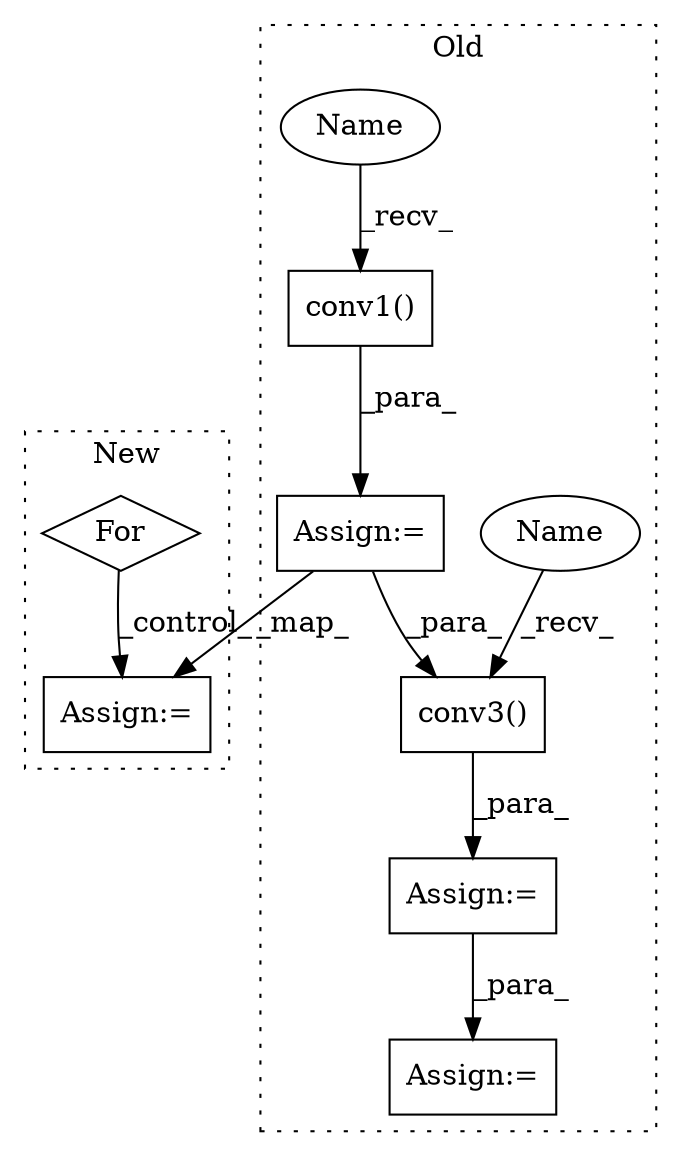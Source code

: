 digraph G {
subgraph cluster0 {
1 [label="conv3()" a="75" s="6718,6736" l="11,1" shape="box"];
3 [label="Assign:=" a="68" s="6715" l="3" shape="box"];
4 [label="conv1()" a="75" s="6648,6660" l="11,1" shape="box"];
6 [label="Assign:=" a="68" s="6677" l="3" shape="box"];
7 [label="Assign:=" a="68" s="7552" l="3" shape="box"];
8 [label="Name" a="87" s="6718" l="4" shape="ellipse"];
9 [label="Name" a="87" s="6648" l="4" shape="ellipse"];
label = "Old";
style="dotted";
}
subgraph cluster1 {
2 [label="For" a="107" s="4891,4935" l="4,14" shape="diamond"];
5 [label="Assign:=" a="68" s="4996" l="3" shape="box"];
label = "New";
style="dotted";
}
1 -> 3 [label="_para_"];
2 -> 5 [label="_control_"];
3 -> 7 [label="_para_"];
4 -> 6 [label="_para_"];
6 -> 1 [label="_para_"];
6 -> 5 [label="_map_"];
8 -> 1 [label="_recv_"];
9 -> 4 [label="_recv_"];
}